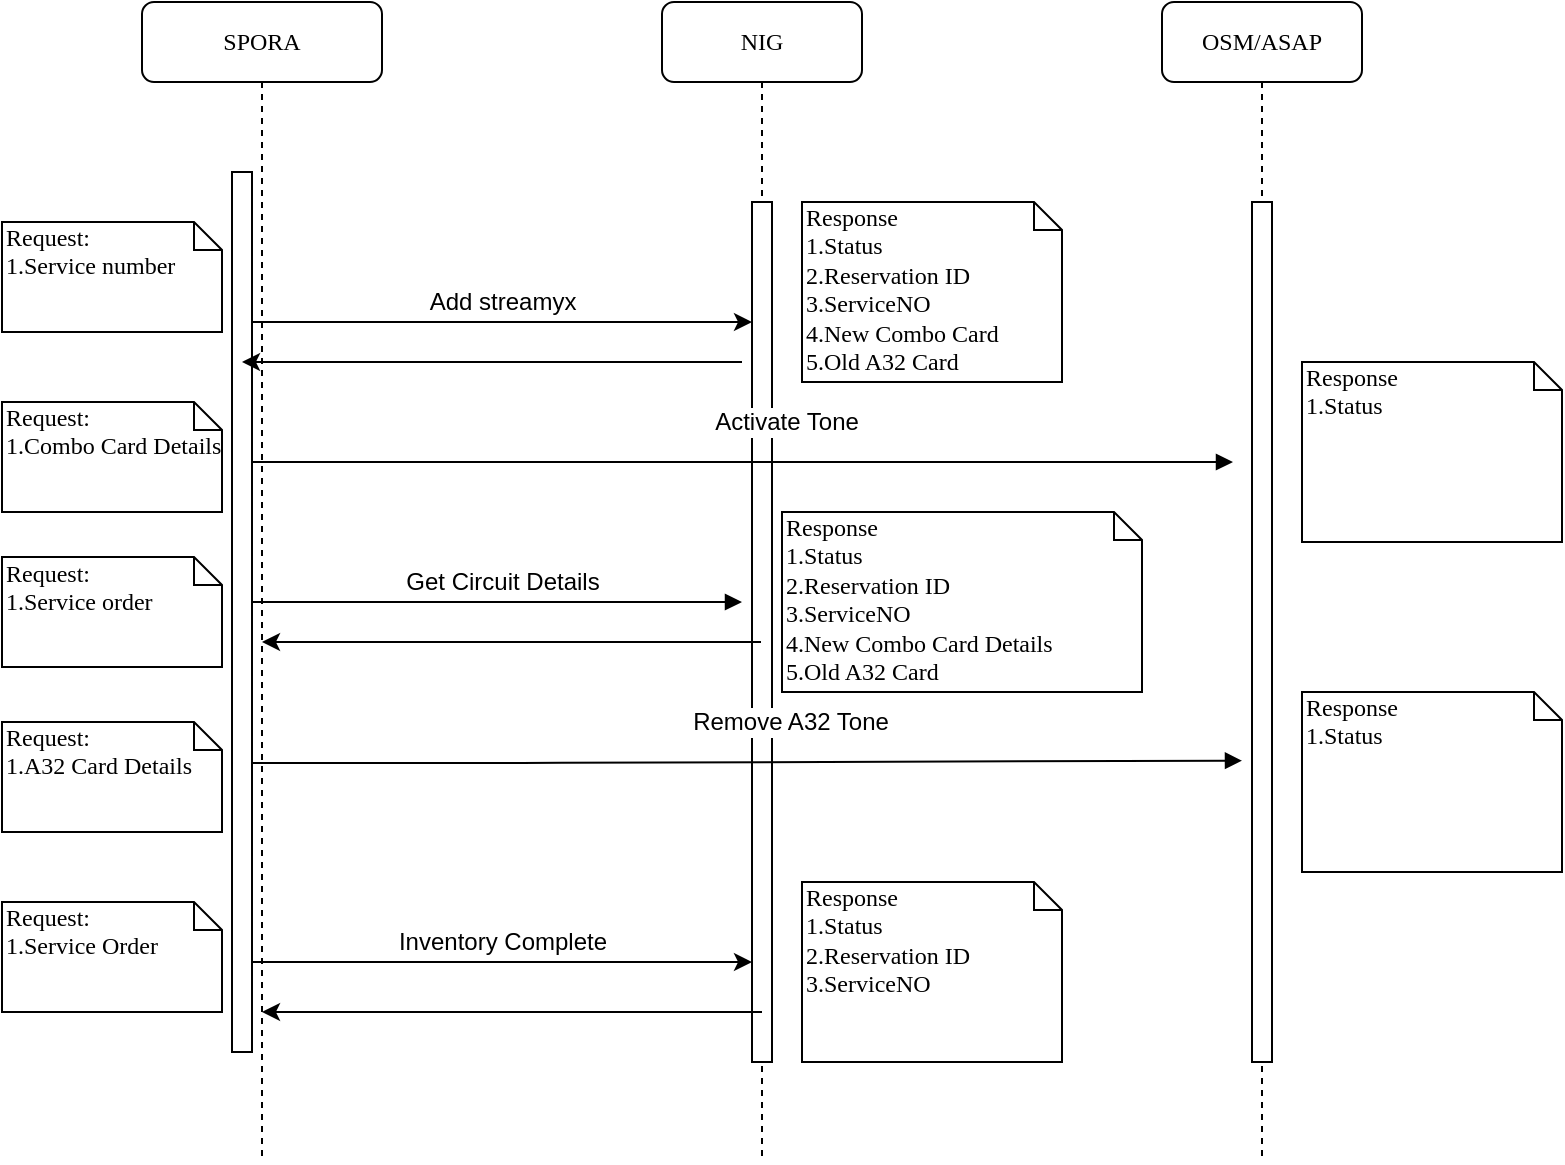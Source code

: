 <mxfile version="15.7.0" type="github">
  <diagram name="Page-1" id="13e1069c-82ec-6db2-03f1-153e76fe0fe0">
    <mxGraphModel dx="2062" dy="794" grid="1" gridSize="10" guides="1" tooltips="1" connect="1" arrows="1" fold="1" page="1" pageScale="1" pageWidth="1100" pageHeight="850" background="none" math="0" shadow="0">
      <root>
        <mxCell id="0" />
        <mxCell id="1" parent="0" />
        <mxCell id="7baba1c4bc27f4b0-2" value="NIG" style="shape=umlLifeline;perimeter=lifelinePerimeter;whiteSpace=wrap;html=1;container=1;collapsible=0;recursiveResize=0;outlineConnect=0;rounded=1;shadow=0;comic=0;labelBackgroundColor=none;strokeWidth=1;fontFamily=Verdana;fontSize=12;align=center;" parent="1" vertex="1">
          <mxGeometry x="510" y="80" width="100" height="580" as="geometry" />
        </mxCell>
        <mxCell id="7baba1c4bc27f4b0-10" value="" style="html=1;points=[];perimeter=orthogonalPerimeter;rounded=0;shadow=0;comic=0;labelBackgroundColor=none;strokeWidth=1;fontFamily=Verdana;fontSize=12;align=center;" parent="7baba1c4bc27f4b0-2" vertex="1">
          <mxGeometry x="45" y="100" width="10" height="430" as="geometry" />
        </mxCell>
        <mxCell id="_iOlRguKoxTa1Bor_IQQ-11" value="" style="html=1;verticalAlign=bottom;endArrow=block;labelBackgroundColor=none;fontFamily=Verdana;fontSize=12;" edge="1" parent="7baba1c4bc27f4b0-2">
          <mxGeometry relative="1" as="geometry">
            <mxPoint x="-205" y="230" as="sourcePoint" />
            <mxPoint x="285.5" y="230" as="targetPoint" />
            <Array as="points">
              <mxPoint x="-44.5" y="230" />
            </Array>
          </mxGeometry>
        </mxCell>
        <mxCell id="_iOlRguKoxTa1Bor_IQQ-12" value="Activate Tone" style="edgeLabel;html=1;align=center;verticalAlign=middle;resizable=0;points=[];fontSize=12;" vertex="1" connectable="0" parent="_iOlRguKoxTa1Bor_IQQ-11">
          <mxGeometry x="0.151" y="-2" relative="1" as="geometry">
            <mxPoint x="-16" y="-22" as="offset" />
          </mxGeometry>
        </mxCell>
        <mxCell id="_iOlRguKoxTa1Bor_IQQ-20" value="" style="html=1;verticalAlign=bottom;endArrow=block;labelBackgroundColor=none;fontFamily=Verdana;fontSize=12;" edge="1" parent="7baba1c4bc27f4b0-2">
          <mxGeometry relative="1" as="geometry">
            <mxPoint x="-205" y="300" as="sourcePoint" />
            <mxPoint x="40" y="300" as="targetPoint" />
            <Array as="points">
              <mxPoint x="-44.5" y="300" />
            </Array>
          </mxGeometry>
        </mxCell>
        <mxCell id="_iOlRguKoxTa1Bor_IQQ-21" value="Get Circuit Details" style="edgeLabel;html=1;align=center;verticalAlign=middle;resizable=0;points=[];fontSize=12;" vertex="1" connectable="0" parent="_iOlRguKoxTa1Bor_IQQ-20">
          <mxGeometry x="0.151" y="-2" relative="1" as="geometry">
            <mxPoint x="-16" y="-12" as="offset" />
          </mxGeometry>
        </mxCell>
        <mxCell id="_iOlRguKoxTa1Bor_IQQ-9" value="" style="html=1;verticalAlign=bottom;endArrow=block;labelBackgroundColor=none;fontFamily=Verdana;fontSize=12;entryX=-0.5;entryY=0.602;entryDx=0;entryDy=0;entryPerimeter=0;" edge="1" parent="7baba1c4bc27f4b0-2">
          <mxGeometry relative="1" as="geometry">
            <mxPoint x="-205" y="380.46" as="sourcePoint" />
            <mxPoint x="290" y="379.32" as="targetPoint" />
            <Array as="points">
              <mxPoint x="-60" y="380.46" />
            </Array>
          </mxGeometry>
        </mxCell>
        <mxCell id="_iOlRguKoxTa1Bor_IQQ-10" value="Remove A32 Tone" style="edgeLabel;html=1;align=center;verticalAlign=middle;resizable=0;points=[];fontSize=12;" vertex="1" connectable="0" parent="_iOlRguKoxTa1Bor_IQQ-9">
          <mxGeometry x="0.151" y="-2" relative="1" as="geometry">
            <mxPoint x="-16" y="-22" as="offset" />
          </mxGeometry>
        </mxCell>
        <mxCell id="7baba1c4bc27f4b0-8" value="SPORA" style="shape=umlLifeline;perimeter=lifelinePerimeter;whiteSpace=wrap;html=1;container=1;collapsible=0;recursiveResize=0;outlineConnect=0;rounded=1;shadow=0;comic=0;labelBackgroundColor=none;strokeWidth=1;fontFamily=Verdana;fontSize=12;align=center;" parent="1" vertex="1">
          <mxGeometry x="250" y="80" width="120" height="580" as="geometry" />
        </mxCell>
        <mxCell id="7baba1c4bc27f4b0-9" value="" style="html=1;points=[];perimeter=orthogonalPerimeter;rounded=0;shadow=0;comic=0;labelBackgroundColor=none;strokeWidth=1;fontFamily=Verdana;fontSize=12;align=center;" parent="7baba1c4bc27f4b0-8" vertex="1">
          <mxGeometry x="45" y="85" width="10" height="440" as="geometry" />
        </mxCell>
        <mxCell id="_iOlRguKoxTa1Bor_IQQ-22" value="Request:&lt;br&gt;1.Combo Card Details" style="shape=note;whiteSpace=wrap;html=1;size=14;verticalAlign=top;align=left;spacingTop=-6;rounded=0;shadow=0;comic=0;labelBackgroundColor=none;strokeWidth=1;fontFamily=Verdana;fontSize=12" vertex="1" parent="7baba1c4bc27f4b0-8">
          <mxGeometry x="-70" y="200" width="110" height="55" as="geometry" />
        </mxCell>
        <mxCell id="_iOlRguKoxTa1Bor_IQQ-23" value="Request:&lt;br&gt;1.Service order" style="shape=note;whiteSpace=wrap;html=1;size=14;verticalAlign=top;align=left;spacingTop=-6;rounded=0;shadow=0;comic=0;labelBackgroundColor=none;strokeWidth=1;fontFamily=Verdana;fontSize=12" vertex="1" parent="7baba1c4bc27f4b0-8">
          <mxGeometry x="-70" y="277.5" width="110" height="55" as="geometry" />
        </mxCell>
        <mxCell id="_iOlRguKoxTa1Bor_IQQ-25" value="Request:&lt;br&gt;1.A32 Card Details" style="shape=note;whiteSpace=wrap;html=1;size=14;verticalAlign=top;align=left;spacingTop=-6;rounded=0;shadow=0;comic=0;labelBackgroundColor=none;strokeWidth=1;fontFamily=Verdana;fontSize=12" vertex="1" parent="7baba1c4bc27f4b0-8">
          <mxGeometry x="-70" y="360" width="110" height="55" as="geometry" />
        </mxCell>
        <mxCell id="_iOlRguKoxTa1Bor_IQQ-5" value="" style="endArrow=classic;html=1;rounded=0;" edge="1" parent="1" source="7baba1c4bc27f4b0-9" target="7baba1c4bc27f4b0-10">
          <mxGeometry width="50" height="50" relative="1" as="geometry">
            <mxPoint x="320" y="300" as="sourcePoint" />
            <mxPoint x="330" y="250" as="targetPoint" />
            <Array as="points">
              <mxPoint x="400" y="240" />
              <mxPoint x="520" y="240" />
            </Array>
          </mxGeometry>
        </mxCell>
        <mxCell id="_iOlRguKoxTa1Bor_IQQ-7" value="Add streamyx" style="edgeLabel;html=1;align=center;verticalAlign=middle;resizable=0;points=[];fontSize=12;" vertex="1" connectable="0" parent="_iOlRguKoxTa1Bor_IQQ-5">
          <mxGeometry x="0.096" y="3" relative="1" as="geometry">
            <mxPoint x="-12" y="-7" as="offset" />
          </mxGeometry>
        </mxCell>
        <mxCell id="7baba1c4bc27f4b0-41" value="Response&lt;br&gt;1.Status&lt;br&gt;2.Reservation ID&lt;br&gt;3.ServiceNO&lt;br&gt;4.New Combo Card&lt;br&gt;5.Old A32 Card" style="shape=note;whiteSpace=wrap;html=1;size=14;verticalAlign=top;align=left;spacingTop=-6;rounded=0;shadow=0;comic=0;labelBackgroundColor=none;strokeWidth=1;fontFamily=Verdana;fontSize=12" parent="1" vertex="1">
          <mxGeometry x="580" y="180" width="130" height="90" as="geometry" />
        </mxCell>
        <mxCell id="7baba1c4bc27f4b0-40" value="Request:&lt;br&gt;1.Service number&lt;br&gt;" style="shape=note;whiteSpace=wrap;html=1;size=14;verticalAlign=top;align=left;spacingTop=-6;rounded=0;shadow=0;comic=0;labelBackgroundColor=none;strokeWidth=1;fontFamily=Verdana;fontSize=12" parent="1" vertex="1">
          <mxGeometry x="180" y="190" width="110" height="55" as="geometry" />
        </mxCell>
        <mxCell id="_iOlRguKoxTa1Bor_IQQ-13" value="OSM/ASAP" style="shape=umlLifeline;perimeter=lifelinePerimeter;whiteSpace=wrap;html=1;container=1;collapsible=0;recursiveResize=0;outlineConnect=0;rounded=1;shadow=0;comic=0;labelBackgroundColor=none;strokeWidth=1;fontFamily=Verdana;fontSize=12;align=center;" vertex="1" parent="1">
          <mxGeometry x="760" y="80" width="100" height="580" as="geometry" />
        </mxCell>
        <mxCell id="_iOlRguKoxTa1Bor_IQQ-14" value="" style="html=1;points=[];perimeter=orthogonalPerimeter;rounded=0;shadow=0;comic=0;labelBackgroundColor=none;strokeWidth=1;fontFamily=Verdana;fontSize=12;align=center;" vertex="1" parent="_iOlRguKoxTa1Bor_IQQ-13">
          <mxGeometry x="45" y="100" width="10" height="430" as="geometry" />
        </mxCell>
        <mxCell id="_iOlRguKoxTa1Bor_IQQ-16" value="" style="endArrow=classic;html=1;rounded=0;" edge="1" parent="1">
          <mxGeometry width="50" height="50" relative="1" as="geometry">
            <mxPoint x="305" y="560" as="sourcePoint" />
            <mxPoint x="555" y="560" as="targetPoint" />
            <Array as="points">
              <mxPoint x="400" y="560" />
              <mxPoint x="465" y="560" />
              <mxPoint x="520" y="560" />
            </Array>
          </mxGeometry>
        </mxCell>
        <mxCell id="_iOlRguKoxTa1Bor_IQQ-17" value="Inventory Complete" style="edgeLabel;html=1;align=center;verticalAlign=middle;resizable=0;points=[];fontSize=12;" vertex="1" connectable="0" parent="_iOlRguKoxTa1Bor_IQQ-16">
          <mxGeometry x="0.096" y="3" relative="1" as="geometry">
            <mxPoint x="-12" y="-7" as="offset" />
          </mxGeometry>
        </mxCell>
        <mxCell id="_iOlRguKoxTa1Bor_IQQ-24" value="Request:&lt;br&gt;1.Service Order" style="shape=note;whiteSpace=wrap;html=1;size=14;verticalAlign=top;align=left;spacingTop=-6;rounded=0;shadow=0;comic=0;labelBackgroundColor=none;strokeWidth=1;fontFamily=Verdana;fontSize=12" vertex="1" parent="1">
          <mxGeometry x="180" y="530" width="110" height="55" as="geometry" />
        </mxCell>
        <mxCell id="_iOlRguKoxTa1Bor_IQQ-26" value="Response&lt;br&gt;1.Status&lt;br&gt;2.Reservation ID&lt;br&gt;3.ServiceNO&lt;br&gt;4.New Combo Card Details&lt;br&gt;5.Old A32 Card" style="shape=note;whiteSpace=wrap;html=1;size=14;verticalAlign=top;align=left;spacingTop=-6;rounded=0;shadow=0;comic=0;labelBackgroundColor=none;strokeWidth=1;fontFamily=Verdana;fontSize=12" vertex="1" parent="1">
          <mxGeometry x="570" y="335" width="180" height="90" as="geometry" />
        </mxCell>
        <mxCell id="_iOlRguKoxTa1Bor_IQQ-27" value="Response&lt;br&gt;1.Status&lt;br&gt;2.Reservation ID&lt;br&gt;3.ServiceNO" style="shape=note;whiteSpace=wrap;html=1;size=14;verticalAlign=top;align=left;spacingTop=-6;rounded=0;shadow=0;comic=0;labelBackgroundColor=none;strokeWidth=1;fontFamily=Verdana;fontSize=12" vertex="1" parent="1">
          <mxGeometry x="580" y="520" width="130" height="90" as="geometry" />
        </mxCell>
        <mxCell id="_iOlRguKoxTa1Bor_IQQ-28" value="Response&lt;br&gt;1.Status&lt;br&gt;" style="shape=note;whiteSpace=wrap;html=1;size=14;verticalAlign=top;align=left;spacingTop=-6;rounded=0;shadow=0;comic=0;labelBackgroundColor=none;strokeWidth=1;fontFamily=Verdana;fontSize=12" vertex="1" parent="1">
          <mxGeometry x="830" y="425" width="130" height="90" as="geometry" />
        </mxCell>
        <mxCell id="_iOlRguKoxTa1Bor_IQQ-29" value="Response&lt;br&gt;1.Status&lt;br&gt;" style="shape=note;whiteSpace=wrap;html=1;size=14;verticalAlign=top;align=left;spacingTop=-6;rounded=0;shadow=0;comic=0;labelBackgroundColor=none;strokeWidth=1;fontFamily=Verdana;fontSize=12" vertex="1" parent="1">
          <mxGeometry x="830" y="260" width="130" height="90" as="geometry" />
        </mxCell>
        <mxCell id="_iOlRguKoxTa1Bor_IQQ-30" value="" style="endArrow=classic;html=1;rounded=0;fontSize=12;" edge="1" parent="1" source="7baba1c4bc27f4b0-2" target="7baba1c4bc27f4b0-8">
          <mxGeometry width="50" height="50" relative="1" as="geometry">
            <mxPoint x="520" y="430" as="sourcePoint" />
            <mxPoint x="570" y="380" as="targetPoint" />
            <Array as="points">
              <mxPoint x="500" y="400" />
              <mxPoint x="470" y="400" />
            </Array>
          </mxGeometry>
        </mxCell>
        <mxCell id="_iOlRguKoxTa1Bor_IQQ-31" value="" style="endArrow=classic;html=1;rounded=0;fontSize=12;" edge="1" parent="1">
          <mxGeometry width="50" height="50" relative="1" as="geometry">
            <mxPoint x="550" y="260" as="sourcePoint" />
            <mxPoint x="300" y="260" as="targetPoint" />
            <Array as="points">
              <mxPoint x="490.5" y="260" />
              <mxPoint x="460.5" y="260" />
            </Array>
          </mxGeometry>
        </mxCell>
        <mxCell id="_iOlRguKoxTa1Bor_IQQ-32" value="" style="endArrow=classic;html=1;rounded=0;fontSize=12;" edge="1" parent="1">
          <mxGeometry width="50" height="50" relative="1" as="geometry">
            <mxPoint x="560" y="585" as="sourcePoint" />
            <mxPoint x="310" y="585" as="targetPoint" />
            <Array as="points">
              <mxPoint x="500.5" y="585" />
              <mxPoint x="470.5" y="585" />
            </Array>
          </mxGeometry>
        </mxCell>
      </root>
    </mxGraphModel>
  </diagram>
</mxfile>
